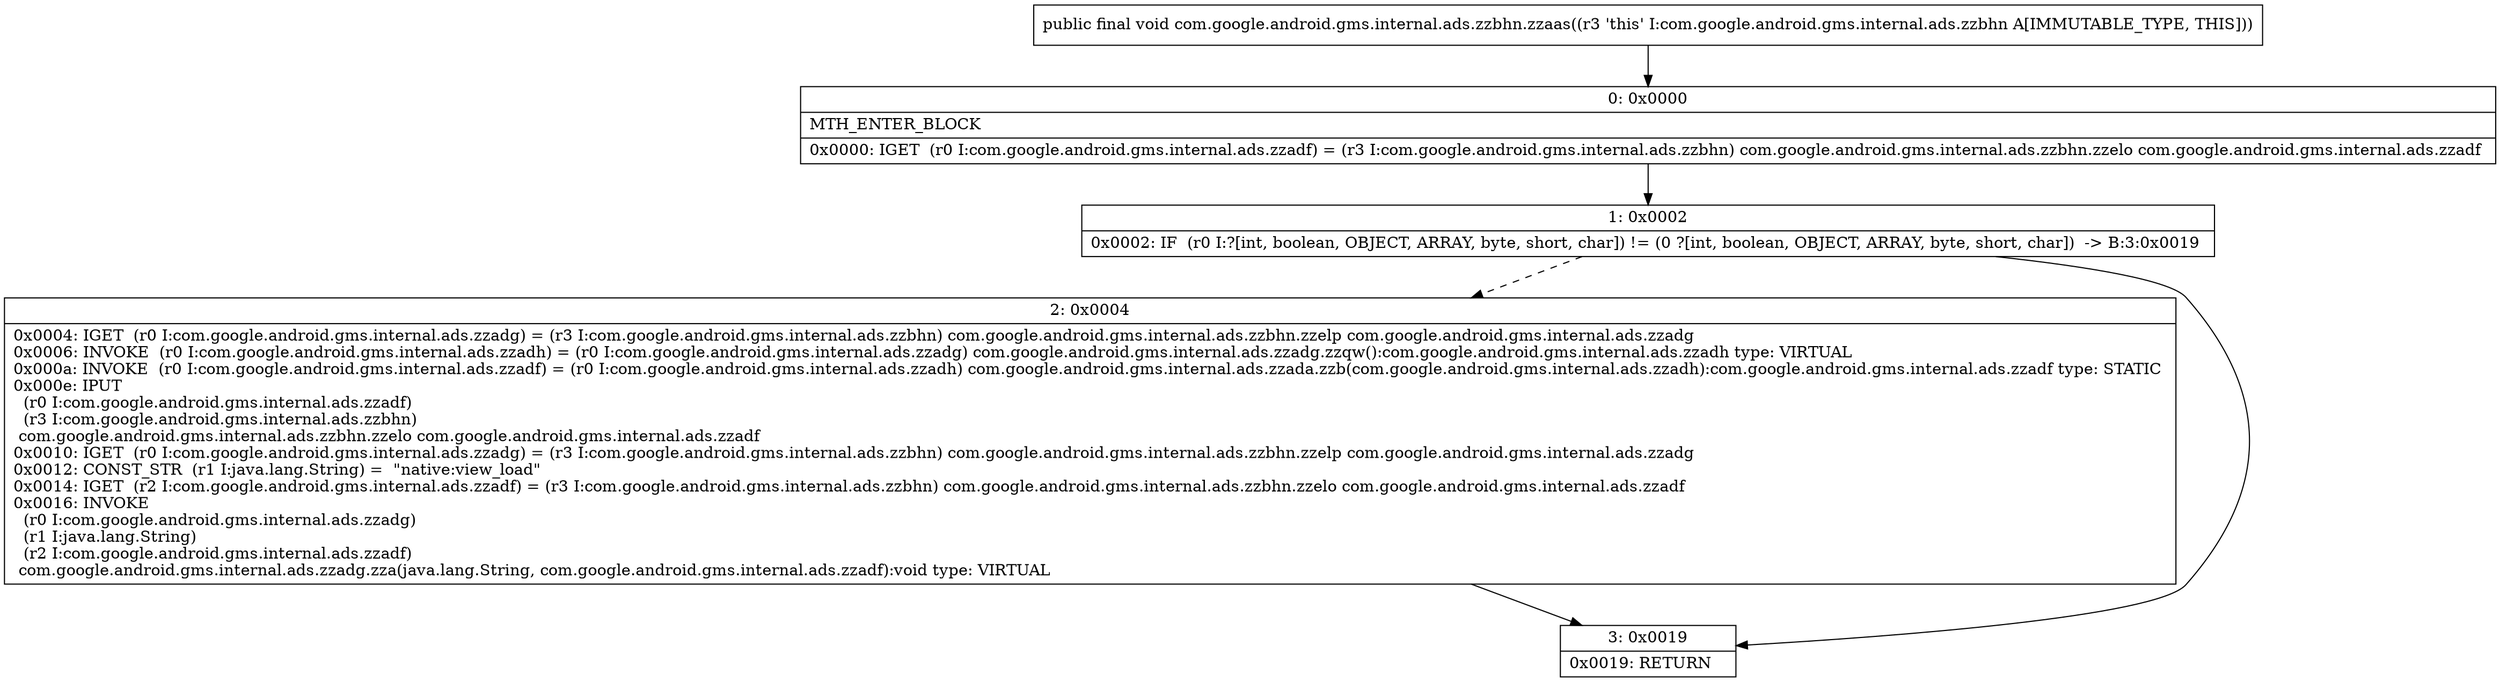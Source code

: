 digraph "CFG forcom.google.android.gms.internal.ads.zzbhn.zzaas()V" {
Node_0 [shape=record,label="{0\:\ 0x0000|MTH_ENTER_BLOCK\l|0x0000: IGET  (r0 I:com.google.android.gms.internal.ads.zzadf) = (r3 I:com.google.android.gms.internal.ads.zzbhn) com.google.android.gms.internal.ads.zzbhn.zzelo com.google.android.gms.internal.ads.zzadf \l}"];
Node_1 [shape=record,label="{1\:\ 0x0002|0x0002: IF  (r0 I:?[int, boolean, OBJECT, ARRAY, byte, short, char]) != (0 ?[int, boolean, OBJECT, ARRAY, byte, short, char])  \-\> B:3:0x0019 \l}"];
Node_2 [shape=record,label="{2\:\ 0x0004|0x0004: IGET  (r0 I:com.google.android.gms.internal.ads.zzadg) = (r3 I:com.google.android.gms.internal.ads.zzbhn) com.google.android.gms.internal.ads.zzbhn.zzelp com.google.android.gms.internal.ads.zzadg \l0x0006: INVOKE  (r0 I:com.google.android.gms.internal.ads.zzadh) = (r0 I:com.google.android.gms.internal.ads.zzadg) com.google.android.gms.internal.ads.zzadg.zzqw():com.google.android.gms.internal.ads.zzadh type: VIRTUAL \l0x000a: INVOKE  (r0 I:com.google.android.gms.internal.ads.zzadf) = (r0 I:com.google.android.gms.internal.ads.zzadh) com.google.android.gms.internal.ads.zzada.zzb(com.google.android.gms.internal.ads.zzadh):com.google.android.gms.internal.ads.zzadf type: STATIC \l0x000e: IPUT  \l  (r0 I:com.google.android.gms.internal.ads.zzadf)\l  (r3 I:com.google.android.gms.internal.ads.zzbhn)\l com.google.android.gms.internal.ads.zzbhn.zzelo com.google.android.gms.internal.ads.zzadf \l0x0010: IGET  (r0 I:com.google.android.gms.internal.ads.zzadg) = (r3 I:com.google.android.gms.internal.ads.zzbhn) com.google.android.gms.internal.ads.zzbhn.zzelp com.google.android.gms.internal.ads.zzadg \l0x0012: CONST_STR  (r1 I:java.lang.String) =  \"native:view_load\" \l0x0014: IGET  (r2 I:com.google.android.gms.internal.ads.zzadf) = (r3 I:com.google.android.gms.internal.ads.zzbhn) com.google.android.gms.internal.ads.zzbhn.zzelo com.google.android.gms.internal.ads.zzadf \l0x0016: INVOKE  \l  (r0 I:com.google.android.gms.internal.ads.zzadg)\l  (r1 I:java.lang.String)\l  (r2 I:com.google.android.gms.internal.ads.zzadf)\l com.google.android.gms.internal.ads.zzadg.zza(java.lang.String, com.google.android.gms.internal.ads.zzadf):void type: VIRTUAL \l}"];
Node_3 [shape=record,label="{3\:\ 0x0019|0x0019: RETURN   \l}"];
MethodNode[shape=record,label="{public final void com.google.android.gms.internal.ads.zzbhn.zzaas((r3 'this' I:com.google.android.gms.internal.ads.zzbhn A[IMMUTABLE_TYPE, THIS])) }"];
MethodNode -> Node_0;
Node_0 -> Node_1;
Node_1 -> Node_2[style=dashed];
Node_1 -> Node_3;
Node_2 -> Node_3;
}


